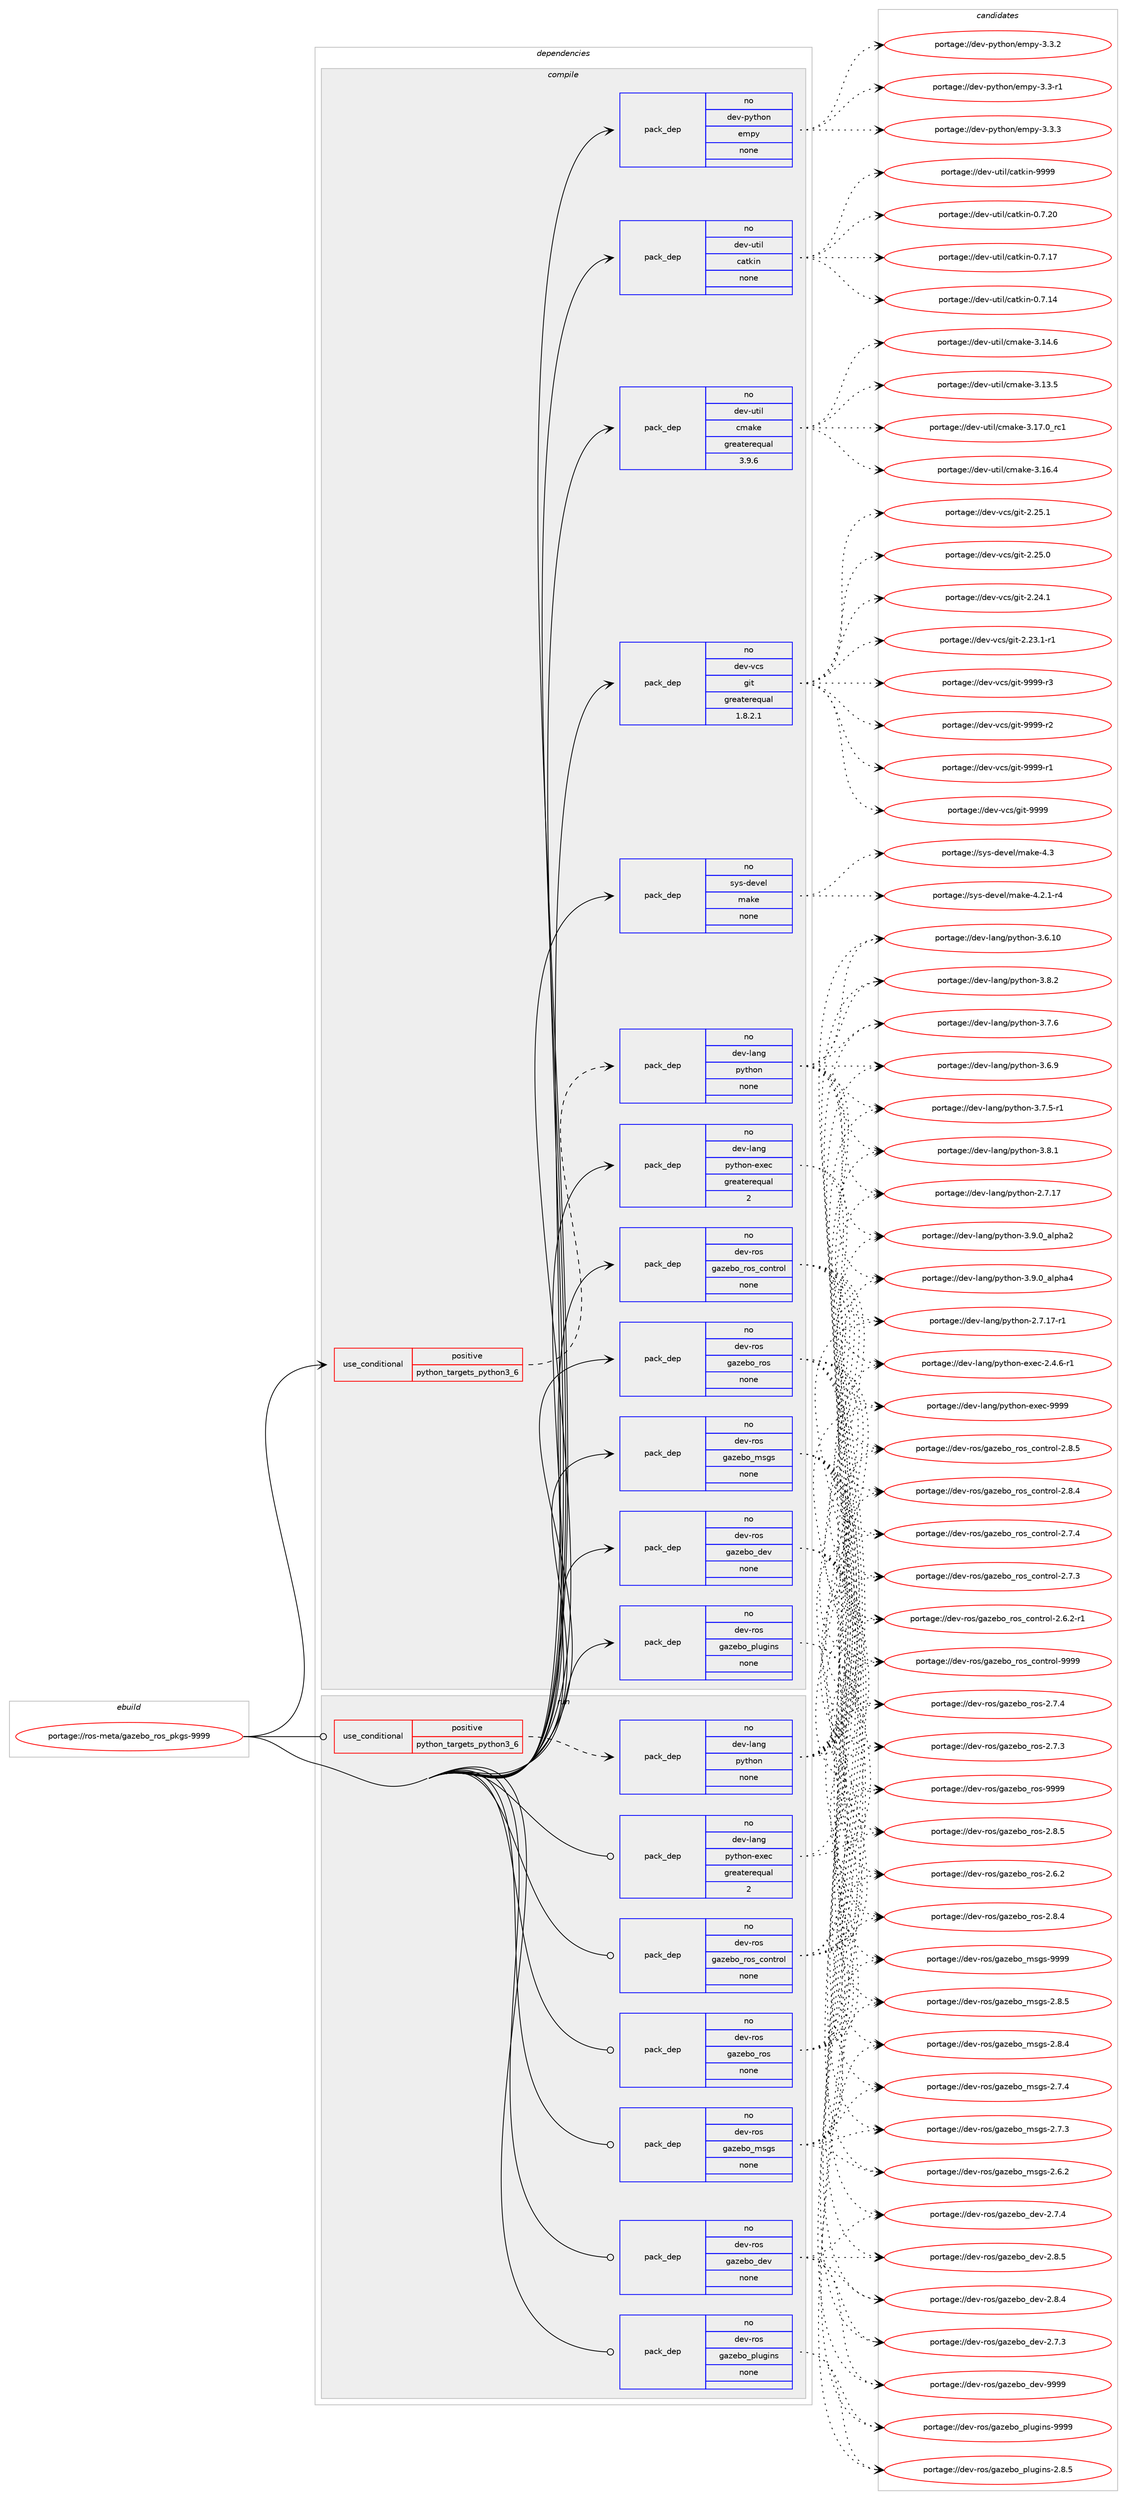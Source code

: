 digraph prolog {

# *************
# Graph options
# *************

newrank=true;
concentrate=true;
compound=true;
graph [rankdir=LR,fontname=Helvetica,fontsize=10,ranksep=1.5];#, ranksep=2.5, nodesep=0.2];
edge  [arrowhead=vee];
node  [fontname=Helvetica,fontsize=10];

# **********
# The ebuild
# **********

subgraph cluster_leftcol {
color=gray;
rank=same;
label=<<i>ebuild</i>>;
id [label="portage://ros-meta/gazebo_ros_pkgs-9999", color=red, width=4, href="../ros-meta/gazebo_ros_pkgs-9999.svg"];
}

# ****************
# The dependencies
# ****************

subgraph cluster_midcol {
color=gray;
label=<<i>dependencies</i>>;
subgraph cluster_compile {
fillcolor="#eeeeee";
style=filled;
label=<<i>compile</i>>;
subgraph cond12294 {
dependency62722 [label=<<TABLE BORDER="0" CELLBORDER="1" CELLSPACING="0" CELLPADDING="4"><TR><TD ROWSPAN="3" CELLPADDING="10">use_conditional</TD></TR><TR><TD>positive</TD></TR><TR><TD>python_targets_python3_6</TD></TR></TABLE>>, shape=none, color=red];
subgraph pack49154 {
dependency62723 [label=<<TABLE BORDER="0" CELLBORDER="1" CELLSPACING="0" CELLPADDING="4" WIDTH="220"><TR><TD ROWSPAN="6" CELLPADDING="30">pack_dep</TD></TR><TR><TD WIDTH="110">no</TD></TR><TR><TD>dev-lang</TD></TR><TR><TD>python</TD></TR><TR><TD>none</TD></TR><TR><TD></TD></TR></TABLE>>, shape=none, color=blue];
}
dependency62722:e -> dependency62723:w [weight=20,style="dashed",arrowhead="vee"];
}
id:e -> dependency62722:w [weight=20,style="solid",arrowhead="vee"];
subgraph pack49155 {
dependency62724 [label=<<TABLE BORDER="0" CELLBORDER="1" CELLSPACING="0" CELLPADDING="4" WIDTH="220"><TR><TD ROWSPAN="6" CELLPADDING="30">pack_dep</TD></TR><TR><TD WIDTH="110">no</TD></TR><TR><TD>dev-lang</TD></TR><TR><TD>python-exec</TD></TR><TR><TD>greaterequal</TD></TR><TR><TD>2</TD></TR></TABLE>>, shape=none, color=blue];
}
id:e -> dependency62724:w [weight=20,style="solid",arrowhead="vee"];
subgraph pack49156 {
dependency62725 [label=<<TABLE BORDER="0" CELLBORDER="1" CELLSPACING="0" CELLPADDING="4" WIDTH="220"><TR><TD ROWSPAN="6" CELLPADDING="30">pack_dep</TD></TR><TR><TD WIDTH="110">no</TD></TR><TR><TD>dev-python</TD></TR><TR><TD>empy</TD></TR><TR><TD>none</TD></TR><TR><TD></TD></TR></TABLE>>, shape=none, color=blue];
}
id:e -> dependency62725:w [weight=20,style="solid",arrowhead="vee"];
subgraph pack49157 {
dependency62726 [label=<<TABLE BORDER="0" CELLBORDER="1" CELLSPACING="0" CELLPADDING="4" WIDTH="220"><TR><TD ROWSPAN="6" CELLPADDING="30">pack_dep</TD></TR><TR><TD WIDTH="110">no</TD></TR><TR><TD>dev-ros</TD></TR><TR><TD>gazebo_dev</TD></TR><TR><TD>none</TD></TR><TR><TD></TD></TR></TABLE>>, shape=none, color=blue];
}
id:e -> dependency62726:w [weight=20,style="solid",arrowhead="vee"];
subgraph pack49158 {
dependency62727 [label=<<TABLE BORDER="0" CELLBORDER="1" CELLSPACING="0" CELLPADDING="4" WIDTH="220"><TR><TD ROWSPAN="6" CELLPADDING="30">pack_dep</TD></TR><TR><TD WIDTH="110">no</TD></TR><TR><TD>dev-ros</TD></TR><TR><TD>gazebo_msgs</TD></TR><TR><TD>none</TD></TR><TR><TD></TD></TR></TABLE>>, shape=none, color=blue];
}
id:e -> dependency62727:w [weight=20,style="solid",arrowhead="vee"];
subgraph pack49159 {
dependency62728 [label=<<TABLE BORDER="0" CELLBORDER="1" CELLSPACING="0" CELLPADDING="4" WIDTH="220"><TR><TD ROWSPAN="6" CELLPADDING="30">pack_dep</TD></TR><TR><TD WIDTH="110">no</TD></TR><TR><TD>dev-ros</TD></TR><TR><TD>gazebo_plugins</TD></TR><TR><TD>none</TD></TR><TR><TD></TD></TR></TABLE>>, shape=none, color=blue];
}
id:e -> dependency62728:w [weight=20,style="solid",arrowhead="vee"];
subgraph pack49160 {
dependency62729 [label=<<TABLE BORDER="0" CELLBORDER="1" CELLSPACING="0" CELLPADDING="4" WIDTH="220"><TR><TD ROWSPAN="6" CELLPADDING="30">pack_dep</TD></TR><TR><TD WIDTH="110">no</TD></TR><TR><TD>dev-ros</TD></TR><TR><TD>gazebo_ros</TD></TR><TR><TD>none</TD></TR><TR><TD></TD></TR></TABLE>>, shape=none, color=blue];
}
id:e -> dependency62729:w [weight=20,style="solid",arrowhead="vee"];
subgraph pack49161 {
dependency62730 [label=<<TABLE BORDER="0" CELLBORDER="1" CELLSPACING="0" CELLPADDING="4" WIDTH="220"><TR><TD ROWSPAN="6" CELLPADDING="30">pack_dep</TD></TR><TR><TD WIDTH="110">no</TD></TR><TR><TD>dev-ros</TD></TR><TR><TD>gazebo_ros_control</TD></TR><TR><TD>none</TD></TR><TR><TD></TD></TR></TABLE>>, shape=none, color=blue];
}
id:e -> dependency62730:w [weight=20,style="solid",arrowhead="vee"];
subgraph pack49162 {
dependency62731 [label=<<TABLE BORDER="0" CELLBORDER="1" CELLSPACING="0" CELLPADDING="4" WIDTH="220"><TR><TD ROWSPAN="6" CELLPADDING="30">pack_dep</TD></TR><TR><TD WIDTH="110">no</TD></TR><TR><TD>dev-util</TD></TR><TR><TD>catkin</TD></TR><TR><TD>none</TD></TR><TR><TD></TD></TR></TABLE>>, shape=none, color=blue];
}
id:e -> dependency62731:w [weight=20,style="solid",arrowhead="vee"];
subgraph pack49163 {
dependency62732 [label=<<TABLE BORDER="0" CELLBORDER="1" CELLSPACING="0" CELLPADDING="4" WIDTH="220"><TR><TD ROWSPAN="6" CELLPADDING="30">pack_dep</TD></TR><TR><TD WIDTH="110">no</TD></TR><TR><TD>dev-util</TD></TR><TR><TD>cmake</TD></TR><TR><TD>greaterequal</TD></TR><TR><TD>3.9.6</TD></TR></TABLE>>, shape=none, color=blue];
}
id:e -> dependency62732:w [weight=20,style="solid",arrowhead="vee"];
subgraph pack49164 {
dependency62733 [label=<<TABLE BORDER="0" CELLBORDER="1" CELLSPACING="0" CELLPADDING="4" WIDTH="220"><TR><TD ROWSPAN="6" CELLPADDING="30">pack_dep</TD></TR><TR><TD WIDTH="110">no</TD></TR><TR><TD>dev-vcs</TD></TR><TR><TD>git</TD></TR><TR><TD>greaterequal</TD></TR><TR><TD>1.8.2.1</TD></TR></TABLE>>, shape=none, color=blue];
}
id:e -> dependency62733:w [weight=20,style="solid",arrowhead="vee"];
subgraph pack49165 {
dependency62734 [label=<<TABLE BORDER="0" CELLBORDER="1" CELLSPACING="0" CELLPADDING="4" WIDTH="220"><TR><TD ROWSPAN="6" CELLPADDING="30">pack_dep</TD></TR><TR><TD WIDTH="110">no</TD></TR><TR><TD>sys-devel</TD></TR><TR><TD>make</TD></TR><TR><TD>none</TD></TR><TR><TD></TD></TR></TABLE>>, shape=none, color=blue];
}
id:e -> dependency62734:w [weight=20,style="solid",arrowhead="vee"];
}
subgraph cluster_compileandrun {
fillcolor="#eeeeee";
style=filled;
label=<<i>compile and run</i>>;
}
subgraph cluster_run {
fillcolor="#eeeeee";
style=filled;
label=<<i>run</i>>;
subgraph cond12295 {
dependency62735 [label=<<TABLE BORDER="0" CELLBORDER="1" CELLSPACING="0" CELLPADDING="4"><TR><TD ROWSPAN="3" CELLPADDING="10">use_conditional</TD></TR><TR><TD>positive</TD></TR><TR><TD>python_targets_python3_6</TD></TR></TABLE>>, shape=none, color=red];
subgraph pack49166 {
dependency62736 [label=<<TABLE BORDER="0" CELLBORDER="1" CELLSPACING="0" CELLPADDING="4" WIDTH="220"><TR><TD ROWSPAN="6" CELLPADDING="30">pack_dep</TD></TR><TR><TD WIDTH="110">no</TD></TR><TR><TD>dev-lang</TD></TR><TR><TD>python</TD></TR><TR><TD>none</TD></TR><TR><TD></TD></TR></TABLE>>, shape=none, color=blue];
}
dependency62735:e -> dependency62736:w [weight=20,style="dashed",arrowhead="vee"];
}
id:e -> dependency62735:w [weight=20,style="solid",arrowhead="odot"];
subgraph pack49167 {
dependency62737 [label=<<TABLE BORDER="0" CELLBORDER="1" CELLSPACING="0" CELLPADDING="4" WIDTH="220"><TR><TD ROWSPAN="6" CELLPADDING="30">pack_dep</TD></TR><TR><TD WIDTH="110">no</TD></TR><TR><TD>dev-lang</TD></TR><TR><TD>python-exec</TD></TR><TR><TD>greaterequal</TD></TR><TR><TD>2</TD></TR></TABLE>>, shape=none, color=blue];
}
id:e -> dependency62737:w [weight=20,style="solid",arrowhead="odot"];
subgraph pack49168 {
dependency62738 [label=<<TABLE BORDER="0" CELLBORDER="1" CELLSPACING="0" CELLPADDING="4" WIDTH="220"><TR><TD ROWSPAN="6" CELLPADDING="30">pack_dep</TD></TR><TR><TD WIDTH="110">no</TD></TR><TR><TD>dev-ros</TD></TR><TR><TD>gazebo_dev</TD></TR><TR><TD>none</TD></TR><TR><TD></TD></TR></TABLE>>, shape=none, color=blue];
}
id:e -> dependency62738:w [weight=20,style="solid",arrowhead="odot"];
subgraph pack49169 {
dependency62739 [label=<<TABLE BORDER="0" CELLBORDER="1" CELLSPACING="0" CELLPADDING="4" WIDTH="220"><TR><TD ROWSPAN="6" CELLPADDING="30">pack_dep</TD></TR><TR><TD WIDTH="110">no</TD></TR><TR><TD>dev-ros</TD></TR><TR><TD>gazebo_msgs</TD></TR><TR><TD>none</TD></TR><TR><TD></TD></TR></TABLE>>, shape=none, color=blue];
}
id:e -> dependency62739:w [weight=20,style="solid",arrowhead="odot"];
subgraph pack49170 {
dependency62740 [label=<<TABLE BORDER="0" CELLBORDER="1" CELLSPACING="0" CELLPADDING="4" WIDTH="220"><TR><TD ROWSPAN="6" CELLPADDING="30">pack_dep</TD></TR><TR><TD WIDTH="110">no</TD></TR><TR><TD>dev-ros</TD></TR><TR><TD>gazebo_plugins</TD></TR><TR><TD>none</TD></TR><TR><TD></TD></TR></TABLE>>, shape=none, color=blue];
}
id:e -> dependency62740:w [weight=20,style="solid",arrowhead="odot"];
subgraph pack49171 {
dependency62741 [label=<<TABLE BORDER="0" CELLBORDER="1" CELLSPACING="0" CELLPADDING="4" WIDTH="220"><TR><TD ROWSPAN="6" CELLPADDING="30">pack_dep</TD></TR><TR><TD WIDTH="110">no</TD></TR><TR><TD>dev-ros</TD></TR><TR><TD>gazebo_ros</TD></TR><TR><TD>none</TD></TR><TR><TD></TD></TR></TABLE>>, shape=none, color=blue];
}
id:e -> dependency62741:w [weight=20,style="solid",arrowhead="odot"];
subgraph pack49172 {
dependency62742 [label=<<TABLE BORDER="0" CELLBORDER="1" CELLSPACING="0" CELLPADDING="4" WIDTH="220"><TR><TD ROWSPAN="6" CELLPADDING="30">pack_dep</TD></TR><TR><TD WIDTH="110">no</TD></TR><TR><TD>dev-ros</TD></TR><TR><TD>gazebo_ros_control</TD></TR><TR><TD>none</TD></TR><TR><TD></TD></TR></TABLE>>, shape=none, color=blue];
}
id:e -> dependency62742:w [weight=20,style="solid",arrowhead="odot"];
}
}

# **************
# The candidates
# **************

subgraph cluster_choices {
rank=same;
color=gray;
label=<<i>candidates</i>>;

subgraph choice49154 {
color=black;
nodesep=1;
choice10010111845108971101034711212111610411111045514657464895971081121049752 [label="portage://dev-lang/python-3.9.0_alpha4", color=red, width=4,href="../dev-lang/python-3.9.0_alpha4.svg"];
choice10010111845108971101034711212111610411111045514657464895971081121049750 [label="portage://dev-lang/python-3.9.0_alpha2", color=red, width=4,href="../dev-lang/python-3.9.0_alpha2.svg"];
choice100101118451089711010347112121116104111110455146564650 [label="portage://dev-lang/python-3.8.2", color=red, width=4,href="../dev-lang/python-3.8.2.svg"];
choice100101118451089711010347112121116104111110455146564649 [label="portage://dev-lang/python-3.8.1", color=red, width=4,href="../dev-lang/python-3.8.1.svg"];
choice100101118451089711010347112121116104111110455146554654 [label="portage://dev-lang/python-3.7.6", color=red, width=4,href="../dev-lang/python-3.7.6.svg"];
choice1001011184510897110103471121211161041111104551465546534511449 [label="portage://dev-lang/python-3.7.5-r1", color=red, width=4,href="../dev-lang/python-3.7.5-r1.svg"];
choice100101118451089711010347112121116104111110455146544657 [label="portage://dev-lang/python-3.6.9", color=red, width=4,href="../dev-lang/python-3.6.9.svg"];
choice10010111845108971101034711212111610411111045514654464948 [label="portage://dev-lang/python-3.6.10", color=red, width=4,href="../dev-lang/python-3.6.10.svg"];
choice100101118451089711010347112121116104111110455046554649554511449 [label="portage://dev-lang/python-2.7.17-r1", color=red, width=4,href="../dev-lang/python-2.7.17-r1.svg"];
choice10010111845108971101034711212111610411111045504655464955 [label="portage://dev-lang/python-2.7.17", color=red, width=4,href="../dev-lang/python-2.7.17.svg"];
dependency62723:e -> choice10010111845108971101034711212111610411111045514657464895971081121049752:w [style=dotted,weight="100"];
dependency62723:e -> choice10010111845108971101034711212111610411111045514657464895971081121049750:w [style=dotted,weight="100"];
dependency62723:e -> choice100101118451089711010347112121116104111110455146564650:w [style=dotted,weight="100"];
dependency62723:e -> choice100101118451089711010347112121116104111110455146564649:w [style=dotted,weight="100"];
dependency62723:e -> choice100101118451089711010347112121116104111110455146554654:w [style=dotted,weight="100"];
dependency62723:e -> choice1001011184510897110103471121211161041111104551465546534511449:w [style=dotted,weight="100"];
dependency62723:e -> choice100101118451089711010347112121116104111110455146544657:w [style=dotted,weight="100"];
dependency62723:e -> choice10010111845108971101034711212111610411111045514654464948:w [style=dotted,weight="100"];
dependency62723:e -> choice100101118451089711010347112121116104111110455046554649554511449:w [style=dotted,weight="100"];
dependency62723:e -> choice10010111845108971101034711212111610411111045504655464955:w [style=dotted,weight="100"];
}
subgraph choice49155 {
color=black;
nodesep=1;
choice10010111845108971101034711212111610411111045101120101994557575757 [label="portage://dev-lang/python-exec-9999", color=red, width=4,href="../dev-lang/python-exec-9999.svg"];
choice10010111845108971101034711212111610411111045101120101994550465246544511449 [label="portage://dev-lang/python-exec-2.4.6-r1", color=red, width=4,href="../dev-lang/python-exec-2.4.6-r1.svg"];
dependency62724:e -> choice10010111845108971101034711212111610411111045101120101994557575757:w [style=dotted,weight="100"];
dependency62724:e -> choice10010111845108971101034711212111610411111045101120101994550465246544511449:w [style=dotted,weight="100"];
}
subgraph choice49156 {
color=black;
nodesep=1;
choice1001011184511212111610411111047101109112121455146514651 [label="portage://dev-python/empy-3.3.3", color=red, width=4,href="../dev-python/empy-3.3.3.svg"];
choice1001011184511212111610411111047101109112121455146514650 [label="portage://dev-python/empy-3.3.2", color=red, width=4,href="../dev-python/empy-3.3.2.svg"];
choice1001011184511212111610411111047101109112121455146514511449 [label="portage://dev-python/empy-3.3-r1", color=red, width=4,href="../dev-python/empy-3.3-r1.svg"];
dependency62725:e -> choice1001011184511212111610411111047101109112121455146514651:w [style=dotted,weight="100"];
dependency62725:e -> choice1001011184511212111610411111047101109112121455146514650:w [style=dotted,weight="100"];
dependency62725:e -> choice1001011184511212111610411111047101109112121455146514511449:w [style=dotted,weight="100"];
}
subgraph choice49157 {
color=black;
nodesep=1;
choice10010111845114111115471039712210198111951001011184557575757 [label="portage://dev-ros/gazebo_dev-9999", color=red, width=4,href="../dev-ros/gazebo_dev-9999.svg"];
choice1001011184511411111547103971221019811195100101118455046564653 [label="portage://dev-ros/gazebo_dev-2.8.5", color=red, width=4,href="../dev-ros/gazebo_dev-2.8.5.svg"];
choice1001011184511411111547103971221019811195100101118455046564652 [label="portage://dev-ros/gazebo_dev-2.8.4", color=red, width=4,href="../dev-ros/gazebo_dev-2.8.4.svg"];
choice1001011184511411111547103971221019811195100101118455046554652 [label="portage://dev-ros/gazebo_dev-2.7.4", color=red, width=4,href="../dev-ros/gazebo_dev-2.7.4.svg"];
choice1001011184511411111547103971221019811195100101118455046554651 [label="portage://dev-ros/gazebo_dev-2.7.3", color=red, width=4,href="../dev-ros/gazebo_dev-2.7.3.svg"];
dependency62726:e -> choice10010111845114111115471039712210198111951001011184557575757:w [style=dotted,weight="100"];
dependency62726:e -> choice1001011184511411111547103971221019811195100101118455046564653:w [style=dotted,weight="100"];
dependency62726:e -> choice1001011184511411111547103971221019811195100101118455046564652:w [style=dotted,weight="100"];
dependency62726:e -> choice1001011184511411111547103971221019811195100101118455046554652:w [style=dotted,weight="100"];
dependency62726:e -> choice1001011184511411111547103971221019811195100101118455046554651:w [style=dotted,weight="100"];
}
subgraph choice49158 {
color=black;
nodesep=1;
choice10010111845114111115471039712210198111951091151031154557575757 [label="portage://dev-ros/gazebo_msgs-9999", color=red, width=4,href="../dev-ros/gazebo_msgs-9999.svg"];
choice1001011184511411111547103971221019811195109115103115455046564653 [label="portage://dev-ros/gazebo_msgs-2.8.5", color=red, width=4,href="../dev-ros/gazebo_msgs-2.8.5.svg"];
choice1001011184511411111547103971221019811195109115103115455046564652 [label="portage://dev-ros/gazebo_msgs-2.8.4", color=red, width=4,href="../dev-ros/gazebo_msgs-2.8.4.svg"];
choice1001011184511411111547103971221019811195109115103115455046554652 [label="portage://dev-ros/gazebo_msgs-2.7.4", color=red, width=4,href="../dev-ros/gazebo_msgs-2.7.4.svg"];
choice1001011184511411111547103971221019811195109115103115455046554651 [label="portage://dev-ros/gazebo_msgs-2.7.3", color=red, width=4,href="../dev-ros/gazebo_msgs-2.7.3.svg"];
choice1001011184511411111547103971221019811195109115103115455046544650 [label="portage://dev-ros/gazebo_msgs-2.6.2", color=red, width=4,href="../dev-ros/gazebo_msgs-2.6.2.svg"];
dependency62727:e -> choice10010111845114111115471039712210198111951091151031154557575757:w [style=dotted,weight="100"];
dependency62727:e -> choice1001011184511411111547103971221019811195109115103115455046564653:w [style=dotted,weight="100"];
dependency62727:e -> choice1001011184511411111547103971221019811195109115103115455046564652:w [style=dotted,weight="100"];
dependency62727:e -> choice1001011184511411111547103971221019811195109115103115455046554652:w [style=dotted,weight="100"];
dependency62727:e -> choice1001011184511411111547103971221019811195109115103115455046554651:w [style=dotted,weight="100"];
dependency62727:e -> choice1001011184511411111547103971221019811195109115103115455046544650:w [style=dotted,weight="100"];
}
subgraph choice49159 {
color=black;
nodesep=1;
choice10010111845114111115471039712210198111951121081171031051101154557575757 [label="portage://dev-ros/gazebo_plugins-9999", color=red, width=4,href="../dev-ros/gazebo_plugins-9999.svg"];
choice1001011184511411111547103971221019811195112108117103105110115455046564653 [label="portage://dev-ros/gazebo_plugins-2.8.5", color=red, width=4,href="../dev-ros/gazebo_plugins-2.8.5.svg"];
dependency62728:e -> choice10010111845114111115471039712210198111951121081171031051101154557575757:w [style=dotted,weight="100"];
dependency62728:e -> choice1001011184511411111547103971221019811195112108117103105110115455046564653:w [style=dotted,weight="100"];
}
subgraph choice49160 {
color=black;
nodesep=1;
choice10010111845114111115471039712210198111951141111154557575757 [label="portage://dev-ros/gazebo_ros-9999", color=red, width=4,href="../dev-ros/gazebo_ros-9999.svg"];
choice1001011184511411111547103971221019811195114111115455046564653 [label="portage://dev-ros/gazebo_ros-2.8.5", color=red, width=4,href="../dev-ros/gazebo_ros-2.8.5.svg"];
choice1001011184511411111547103971221019811195114111115455046564652 [label="portage://dev-ros/gazebo_ros-2.8.4", color=red, width=4,href="../dev-ros/gazebo_ros-2.8.4.svg"];
choice1001011184511411111547103971221019811195114111115455046554652 [label="portage://dev-ros/gazebo_ros-2.7.4", color=red, width=4,href="../dev-ros/gazebo_ros-2.7.4.svg"];
choice1001011184511411111547103971221019811195114111115455046554651 [label="portage://dev-ros/gazebo_ros-2.7.3", color=red, width=4,href="../dev-ros/gazebo_ros-2.7.3.svg"];
choice1001011184511411111547103971221019811195114111115455046544650 [label="portage://dev-ros/gazebo_ros-2.6.2", color=red, width=4,href="../dev-ros/gazebo_ros-2.6.2.svg"];
dependency62729:e -> choice10010111845114111115471039712210198111951141111154557575757:w [style=dotted,weight="100"];
dependency62729:e -> choice1001011184511411111547103971221019811195114111115455046564653:w [style=dotted,weight="100"];
dependency62729:e -> choice1001011184511411111547103971221019811195114111115455046564652:w [style=dotted,weight="100"];
dependency62729:e -> choice1001011184511411111547103971221019811195114111115455046554652:w [style=dotted,weight="100"];
dependency62729:e -> choice1001011184511411111547103971221019811195114111115455046554651:w [style=dotted,weight="100"];
dependency62729:e -> choice1001011184511411111547103971221019811195114111115455046544650:w [style=dotted,weight="100"];
}
subgraph choice49161 {
color=black;
nodesep=1;
choice100101118451141111154710397122101981119511411111595991111101161141111084557575757 [label="portage://dev-ros/gazebo_ros_control-9999", color=red, width=4,href="../dev-ros/gazebo_ros_control-9999.svg"];
choice10010111845114111115471039712210198111951141111159599111110116114111108455046564653 [label="portage://dev-ros/gazebo_ros_control-2.8.5", color=red, width=4,href="../dev-ros/gazebo_ros_control-2.8.5.svg"];
choice10010111845114111115471039712210198111951141111159599111110116114111108455046564652 [label="portage://dev-ros/gazebo_ros_control-2.8.4", color=red, width=4,href="../dev-ros/gazebo_ros_control-2.8.4.svg"];
choice10010111845114111115471039712210198111951141111159599111110116114111108455046554652 [label="portage://dev-ros/gazebo_ros_control-2.7.4", color=red, width=4,href="../dev-ros/gazebo_ros_control-2.7.4.svg"];
choice10010111845114111115471039712210198111951141111159599111110116114111108455046554651 [label="portage://dev-ros/gazebo_ros_control-2.7.3", color=red, width=4,href="../dev-ros/gazebo_ros_control-2.7.3.svg"];
choice100101118451141111154710397122101981119511411111595991111101161141111084550465446504511449 [label="portage://dev-ros/gazebo_ros_control-2.6.2-r1", color=red, width=4,href="../dev-ros/gazebo_ros_control-2.6.2-r1.svg"];
dependency62730:e -> choice100101118451141111154710397122101981119511411111595991111101161141111084557575757:w [style=dotted,weight="100"];
dependency62730:e -> choice10010111845114111115471039712210198111951141111159599111110116114111108455046564653:w [style=dotted,weight="100"];
dependency62730:e -> choice10010111845114111115471039712210198111951141111159599111110116114111108455046564652:w [style=dotted,weight="100"];
dependency62730:e -> choice10010111845114111115471039712210198111951141111159599111110116114111108455046554652:w [style=dotted,weight="100"];
dependency62730:e -> choice10010111845114111115471039712210198111951141111159599111110116114111108455046554651:w [style=dotted,weight="100"];
dependency62730:e -> choice100101118451141111154710397122101981119511411111595991111101161141111084550465446504511449:w [style=dotted,weight="100"];
}
subgraph choice49162 {
color=black;
nodesep=1;
choice100101118451171161051084799971161071051104557575757 [label="portage://dev-util/catkin-9999", color=red, width=4,href="../dev-util/catkin-9999.svg"];
choice1001011184511711610510847999711610710511045484655465048 [label="portage://dev-util/catkin-0.7.20", color=red, width=4,href="../dev-util/catkin-0.7.20.svg"];
choice1001011184511711610510847999711610710511045484655464955 [label="portage://dev-util/catkin-0.7.17", color=red, width=4,href="../dev-util/catkin-0.7.17.svg"];
choice1001011184511711610510847999711610710511045484655464952 [label="portage://dev-util/catkin-0.7.14", color=red, width=4,href="../dev-util/catkin-0.7.14.svg"];
dependency62731:e -> choice100101118451171161051084799971161071051104557575757:w [style=dotted,weight="100"];
dependency62731:e -> choice1001011184511711610510847999711610710511045484655465048:w [style=dotted,weight="100"];
dependency62731:e -> choice1001011184511711610510847999711610710511045484655464955:w [style=dotted,weight="100"];
dependency62731:e -> choice1001011184511711610510847999711610710511045484655464952:w [style=dotted,weight="100"];
}
subgraph choice49163 {
color=black;
nodesep=1;
choice1001011184511711610510847991099710710145514649554648951149949 [label="portage://dev-util/cmake-3.17.0_rc1", color=red, width=4,href="../dev-util/cmake-3.17.0_rc1.svg"];
choice1001011184511711610510847991099710710145514649544652 [label="portage://dev-util/cmake-3.16.4", color=red, width=4,href="../dev-util/cmake-3.16.4.svg"];
choice1001011184511711610510847991099710710145514649524654 [label="portage://dev-util/cmake-3.14.6", color=red, width=4,href="../dev-util/cmake-3.14.6.svg"];
choice1001011184511711610510847991099710710145514649514653 [label="portage://dev-util/cmake-3.13.5", color=red, width=4,href="../dev-util/cmake-3.13.5.svg"];
dependency62732:e -> choice1001011184511711610510847991099710710145514649554648951149949:w [style=dotted,weight="100"];
dependency62732:e -> choice1001011184511711610510847991099710710145514649544652:w [style=dotted,weight="100"];
dependency62732:e -> choice1001011184511711610510847991099710710145514649524654:w [style=dotted,weight="100"];
dependency62732:e -> choice1001011184511711610510847991099710710145514649514653:w [style=dotted,weight="100"];
}
subgraph choice49164 {
color=black;
nodesep=1;
choice10010111845118991154710310511645575757574511451 [label="portage://dev-vcs/git-9999-r3", color=red, width=4,href="../dev-vcs/git-9999-r3.svg"];
choice10010111845118991154710310511645575757574511450 [label="portage://dev-vcs/git-9999-r2", color=red, width=4,href="../dev-vcs/git-9999-r2.svg"];
choice10010111845118991154710310511645575757574511449 [label="portage://dev-vcs/git-9999-r1", color=red, width=4,href="../dev-vcs/git-9999-r1.svg"];
choice1001011184511899115471031051164557575757 [label="portage://dev-vcs/git-9999", color=red, width=4,href="../dev-vcs/git-9999.svg"];
choice10010111845118991154710310511645504650534649 [label="portage://dev-vcs/git-2.25.1", color=red, width=4,href="../dev-vcs/git-2.25.1.svg"];
choice10010111845118991154710310511645504650534648 [label="portage://dev-vcs/git-2.25.0", color=red, width=4,href="../dev-vcs/git-2.25.0.svg"];
choice10010111845118991154710310511645504650524649 [label="portage://dev-vcs/git-2.24.1", color=red, width=4,href="../dev-vcs/git-2.24.1.svg"];
choice100101118451189911547103105116455046505146494511449 [label="portage://dev-vcs/git-2.23.1-r1", color=red, width=4,href="../dev-vcs/git-2.23.1-r1.svg"];
dependency62733:e -> choice10010111845118991154710310511645575757574511451:w [style=dotted,weight="100"];
dependency62733:e -> choice10010111845118991154710310511645575757574511450:w [style=dotted,weight="100"];
dependency62733:e -> choice10010111845118991154710310511645575757574511449:w [style=dotted,weight="100"];
dependency62733:e -> choice1001011184511899115471031051164557575757:w [style=dotted,weight="100"];
dependency62733:e -> choice10010111845118991154710310511645504650534649:w [style=dotted,weight="100"];
dependency62733:e -> choice10010111845118991154710310511645504650534648:w [style=dotted,weight="100"];
dependency62733:e -> choice10010111845118991154710310511645504650524649:w [style=dotted,weight="100"];
dependency62733:e -> choice100101118451189911547103105116455046505146494511449:w [style=dotted,weight="100"];
}
subgraph choice49165 {
color=black;
nodesep=1;
choice11512111545100101118101108471099710710145524651 [label="portage://sys-devel/make-4.3", color=red, width=4,href="../sys-devel/make-4.3.svg"];
choice1151211154510010111810110847109971071014552465046494511452 [label="portage://sys-devel/make-4.2.1-r4", color=red, width=4,href="../sys-devel/make-4.2.1-r4.svg"];
dependency62734:e -> choice11512111545100101118101108471099710710145524651:w [style=dotted,weight="100"];
dependency62734:e -> choice1151211154510010111810110847109971071014552465046494511452:w [style=dotted,weight="100"];
}
subgraph choice49166 {
color=black;
nodesep=1;
choice10010111845108971101034711212111610411111045514657464895971081121049752 [label="portage://dev-lang/python-3.9.0_alpha4", color=red, width=4,href="../dev-lang/python-3.9.0_alpha4.svg"];
choice10010111845108971101034711212111610411111045514657464895971081121049750 [label="portage://dev-lang/python-3.9.0_alpha2", color=red, width=4,href="../dev-lang/python-3.9.0_alpha2.svg"];
choice100101118451089711010347112121116104111110455146564650 [label="portage://dev-lang/python-3.8.2", color=red, width=4,href="../dev-lang/python-3.8.2.svg"];
choice100101118451089711010347112121116104111110455146564649 [label="portage://dev-lang/python-3.8.1", color=red, width=4,href="../dev-lang/python-3.8.1.svg"];
choice100101118451089711010347112121116104111110455146554654 [label="portage://dev-lang/python-3.7.6", color=red, width=4,href="../dev-lang/python-3.7.6.svg"];
choice1001011184510897110103471121211161041111104551465546534511449 [label="portage://dev-lang/python-3.7.5-r1", color=red, width=4,href="../dev-lang/python-3.7.5-r1.svg"];
choice100101118451089711010347112121116104111110455146544657 [label="portage://dev-lang/python-3.6.9", color=red, width=4,href="../dev-lang/python-3.6.9.svg"];
choice10010111845108971101034711212111610411111045514654464948 [label="portage://dev-lang/python-3.6.10", color=red, width=4,href="../dev-lang/python-3.6.10.svg"];
choice100101118451089711010347112121116104111110455046554649554511449 [label="portage://dev-lang/python-2.7.17-r1", color=red, width=4,href="../dev-lang/python-2.7.17-r1.svg"];
choice10010111845108971101034711212111610411111045504655464955 [label="portage://dev-lang/python-2.7.17", color=red, width=4,href="../dev-lang/python-2.7.17.svg"];
dependency62736:e -> choice10010111845108971101034711212111610411111045514657464895971081121049752:w [style=dotted,weight="100"];
dependency62736:e -> choice10010111845108971101034711212111610411111045514657464895971081121049750:w [style=dotted,weight="100"];
dependency62736:e -> choice100101118451089711010347112121116104111110455146564650:w [style=dotted,weight="100"];
dependency62736:e -> choice100101118451089711010347112121116104111110455146564649:w [style=dotted,weight="100"];
dependency62736:e -> choice100101118451089711010347112121116104111110455146554654:w [style=dotted,weight="100"];
dependency62736:e -> choice1001011184510897110103471121211161041111104551465546534511449:w [style=dotted,weight="100"];
dependency62736:e -> choice100101118451089711010347112121116104111110455146544657:w [style=dotted,weight="100"];
dependency62736:e -> choice10010111845108971101034711212111610411111045514654464948:w [style=dotted,weight="100"];
dependency62736:e -> choice100101118451089711010347112121116104111110455046554649554511449:w [style=dotted,weight="100"];
dependency62736:e -> choice10010111845108971101034711212111610411111045504655464955:w [style=dotted,weight="100"];
}
subgraph choice49167 {
color=black;
nodesep=1;
choice10010111845108971101034711212111610411111045101120101994557575757 [label="portage://dev-lang/python-exec-9999", color=red, width=4,href="../dev-lang/python-exec-9999.svg"];
choice10010111845108971101034711212111610411111045101120101994550465246544511449 [label="portage://dev-lang/python-exec-2.4.6-r1", color=red, width=4,href="../dev-lang/python-exec-2.4.6-r1.svg"];
dependency62737:e -> choice10010111845108971101034711212111610411111045101120101994557575757:w [style=dotted,weight="100"];
dependency62737:e -> choice10010111845108971101034711212111610411111045101120101994550465246544511449:w [style=dotted,weight="100"];
}
subgraph choice49168 {
color=black;
nodesep=1;
choice10010111845114111115471039712210198111951001011184557575757 [label="portage://dev-ros/gazebo_dev-9999", color=red, width=4,href="../dev-ros/gazebo_dev-9999.svg"];
choice1001011184511411111547103971221019811195100101118455046564653 [label="portage://dev-ros/gazebo_dev-2.8.5", color=red, width=4,href="../dev-ros/gazebo_dev-2.8.5.svg"];
choice1001011184511411111547103971221019811195100101118455046564652 [label="portage://dev-ros/gazebo_dev-2.8.4", color=red, width=4,href="../dev-ros/gazebo_dev-2.8.4.svg"];
choice1001011184511411111547103971221019811195100101118455046554652 [label="portage://dev-ros/gazebo_dev-2.7.4", color=red, width=4,href="../dev-ros/gazebo_dev-2.7.4.svg"];
choice1001011184511411111547103971221019811195100101118455046554651 [label="portage://dev-ros/gazebo_dev-2.7.3", color=red, width=4,href="../dev-ros/gazebo_dev-2.7.3.svg"];
dependency62738:e -> choice10010111845114111115471039712210198111951001011184557575757:w [style=dotted,weight="100"];
dependency62738:e -> choice1001011184511411111547103971221019811195100101118455046564653:w [style=dotted,weight="100"];
dependency62738:e -> choice1001011184511411111547103971221019811195100101118455046564652:w [style=dotted,weight="100"];
dependency62738:e -> choice1001011184511411111547103971221019811195100101118455046554652:w [style=dotted,weight="100"];
dependency62738:e -> choice1001011184511411111547103971221019811195100101118455046554651:w [style=dotted,weight="100"];
}
subgraph choice49169 {
color=black;
nodesep=1;
choice10010111845114111115471039712210198111951091151031154557575757 [label="portage://dev-ros/gazebo_msgs-9999", color=red, width=4,href="../dev-ros/gazebo_msgs-9999.svg"];
choice1001011184511411111547103971221019811195109115103115455046564653 [label="portage://dev-ros/gazebo_msgs-2.8.5", color=red, width=4,href="../dev-ros/gazebo_msgs-2.8.5.svg"];
choice1001011184511411111547103971221019811195109115103115455046564652 [label="portage://dev-ros/gazebo_msgs-2.8.4", color=red, width=4,href="../dev-ros/gazebo_msgs-2.8.4.svg"];
choice1001011184511411111547103971221019811195109115103115455046554652 [label="portage://dev-ros/gazebo_msgs-2.7.4", color=red, width=4,href="../dev-ros/gazebo_msgs-2.7.4.svg"];
choice1001011184511411111547103971221019811195109115103115455046554651 [label="portage://dev-ros/gazebo_msgs-2.7.3", color=red, width=4,href="../dev-ros/gazebo_msgs-2.7.3.svg"];
choice1001011184511411111547103971221019811195109115103115455046544650 [label="portage://dev-ros/gazebo_msgs-2.6.2", color=red, width=4,href="../dev-ros/gazebo_msgs-2.6.2.svg"];
dependency62739:e -> choice10010111845114111115471039712210198111951091151031154557575757:w [style=dotted,weight="100"];
dependency62739:e -> choice1001011184511411111547103971221019811195109115103115455046564653:w [style=dotted,weight="100"];
dependency62739:e -> choice1001011184511411111547103971221019811195109115103115455046564652:w [style=dotted,weight="100"];
dependency62739:e -> choice1001011184511411111547103971221019811195109115103115455046554652:w [style=dotted,weight="100"];
dependency62739:e -> choice1001011184511411111547103971221019811195109115103115455046554651:w [style=dotted,weight="100"];
dependency62739:e -> choice1001011184511411111547103971221019811195109115103115455046544650:w [style=dotted,weight="100"];
}
subgraph choice49170 {
color=black;
nodesep=1;
choice10010111845114111115471039712210198111951121081171031051101154557575757 [label="portage://dev-ros/gazebo_plugins-9999", color=red, width=4,href="../dev-ros/gazebo_plugins-9999.svg"];
choice1001011184511411111547103971221019811195112108117103105110115455046564653 [label="portage://dev-ros/gazebo_plugins-2.8.5", color=red, width=4,href="../dev-ros/gazebo_plugins-2.8.5.svg"];
dependency62740:e -> choice10010111845114111115471039712210198111951121081171031051101154557575757:w [style=dotted,weight="100"];
dependency62740:e -> choice1001011184511411111547103971221019811195112108117103105110115455046564653:w [style=dotted,weight="100"];
}
subgraph choice49171 {
color=black;
nodesep=1;
choice10010111845114111115471039712210198111951141111154557575757 [label="portage://dev-ros/gazebo_ros-9999", color=red, width=4,href="../dev-ros/gazebo_ros-9999.svg"];
choice1001011184511411111547103971221019811195114111115455046564653 [label="portage://dev-ros/gazebo_ros-2.8.5", color=red, width=4,href="../dev-ros/gazebo_ros-2.8.5.svg"];
choice1001011184511411111547103971221019811195114111115455046564652 [label="portage://dev-ros/gazebo_ros-2.8.4", color=red, width=4,href="../dev-ros/gazebo_ros-2.8.4.svg"];
choice1001011184511411111547103971221019811195114111115455046554652 [label="portage://dev-ros/gazebo_ros-2.7.4", color=red, width=4,href="../dev-ros/gazebo_ros-2.7.4.svg"];
choice1001011184511411111547103971221019811195114111115455046554651 [label="portage://dev-ros/gazebo_ros-2.7.3", color=red, width=4,href="../dev-ros/gazebo_ros-2.7.3.svg"];
choice1001011184511411111547103971221019811195114111115455046544650 [label="portage://dev-ros/gazebo_ros-2.6.2", color=red, width=4,href="../dev-ros/gazebo_ros-2.6.2.svg"];
dependency62741:e -> choice10010111845114111115471039712210198111951141111154557575757:w [style=dotted,weight="100"];
dependency62741:e -> choice1001011184511411111547103971221019811195114111115455046564653:w [style=dotted,weight="100"];
dependency62741:e -> choice1001011184511411111547103971221019811195114111115455046564652:w [style=dotted,weight="100"];
dependency62741:e -> choice1001011184511411111547103971221019811195114111115455046554652:w [style=dotted,weight="100"];
dependency62741:e -> choice1001011184511411111547103971221019811195114111115455046554651:w [style=dotted,weight="100"];
dependency62741:e -> choice1001011184511411111547103971221019811195114111115455046544650:w [style=dotted,weight="100"];
}
subgraph choice49172 {
color=black;
nodesep=1;
choice100101118451141111154710397122101981119511411111595991111101161141111084557575757 [label="portage://dev-ros/gazebo_ros_control-9999", color=red, width=4,href="../dev-ros/gazebo_ros_control-9999.svg"];
choice10010111845114111115471039712210198111951141111159599111110116114111108455046564653 [label="portage://dev-ros/gazebo_ros_control-2.8.5", color=red, width=4,href="../dev-ros/gazebo_ros_control-2.8.5.svg"];
choice10010111845114111115471039712210198111951141111159599111110116114111108455046564652 [label="portage://dev-ros/gazebo_ros_control-2.8.4", color=red, width=4,href="../dev-ros/gazebo_ros_control-2.8.4.svg"];
choice10010111845114111115471039712210198111951141111159599111110116114111108455046554652 [label="portage://dev-ros/gazebo_ros_control-2.7.4", color=red, width=4,href="../dev-ros/gazebo_ros_control-2.7.4.svg"];
choice10010111845114111115471039712210198111951141111159599111110116114111108455046554651 [label="portage://dev-ros/gazebo_ros_control-2.7.3", color=red, width=4,href="../dev-ros/gazebo_ros_control-2.7.3.svg"];
choice100101118451141111154710397122101981119511411111595991111101161141111084550465446504511449 [label="portage://dev-ros/gazebo_ros_control-2.6.2-r1", color=red, width=4,href="../dev-ros/gazebo_ros_control-2.6.2-r1.svg"];
dependency62742:e -> choice100101118451141111154710397122101981119511411111595991111101161141111084557575757:w [style=dotted,weight="100"];
dependency62742:e -> choice10010111845114111115471039712210198111951141111159599111110116114111108455046564653:w [style=dotted,weight="100"];
dependency62742:e -> choice10010111845114111115471039712210198111951141111159599111110116114111108455046564652:w [style=dotted,weight="100"];
dependency62742:e -> choice10010111845114111115471039712210198111951141111159599111110116114111108455046554652:w [style=dotted,weight="100"];
dependency62742:e -> choice10010111845114111115471039712210198111951141111159599111110116114111108455046554651:w [style=dotted,weight="100"];
dependency62742:e -> choice100101118451141111154710397122101981119511411111595991111101161141111084550465446504511449:w [style=dotted,weight="100"];
}
}

}
